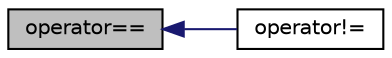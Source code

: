 digraph "operator=="
{
  bgcolor="transparent";
  edge [fontname="Helvetica",fontsize="10",labelfontname="Helvetica",labelfontsize="10"];
  node [fontname="Helvetica",fontsize="10",shape=record];
  rankdir="LR";
  Node589 [label="operator==",height=0.2,width=0.4,color="black", fillcolor="grey75", style="filled", fontcolor="black"];
  Node589 -> Node590 [dir="back",color="midnightblue",fontsize="10",style="solid",fontname="Helvetica"];
  Node590 [label="operator!=",height=0.2,width=0.4,color="black",URL="$a26881.html#ab646157e7f0be27547c2d9c35e73b25b",tooltip="The opposite of the equality operation. "];
}
